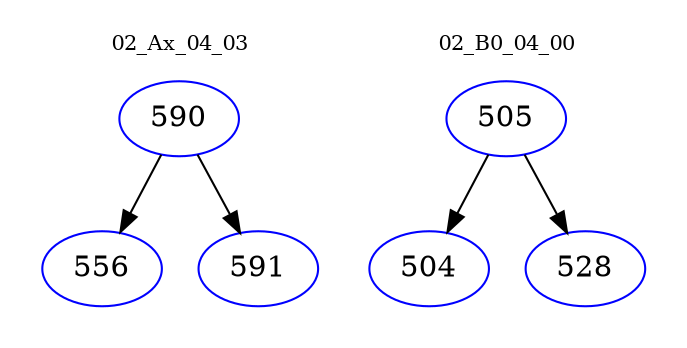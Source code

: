 digraph{
subgraph cluster_0 {
color = white
label = "02_Ax_04_03";
fontsize=10;
T0_590 [label="590", color="blue"]
T0_590 -> T0_556 [color="black"]
T0_556 [label="556", color="blue"]
T0_590 -> T0_591 [color="black"]
T0_591 [label="591", color="blue"]
}
subgraph cluster_1 {
color = white
label = "02_B0_04_00";
fontsize=10;
T1_505 [label="505", color="blue"]
T1_505 -> T1_504 [color="black"]
T1_504 [label="504", color="blue"]
T1_505 -> T1_528 [color="black"]
T1_528 [label="528", color="blue"]
}
}
